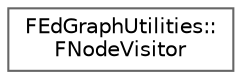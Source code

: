 digraph "Graphical Class Hierarchy"
{
 // INTERACTIVE_SVG=YES
 // LATEX_PDF_SIZE
  bgcolor="transparent";
  edge [fontname=Helvetica,fontsize=10,labelfontname=Helvetica,labelfontsize=10];
  node [fontname=Helvetica,fontsize=10,shape=box,height=0.2,width=0.4];
  rankdir="LR";
  Node0 [id="Node000000",label="FEdGraphUtilities::\lFNodeVisitor",height=0.2,width=0.4,color="grey40", fillcolor="white", style="filled",URL="$dc/d0a/structFEdGraphUtilities_1_1FNodeVisitor.html",tooltip=" "];
}
